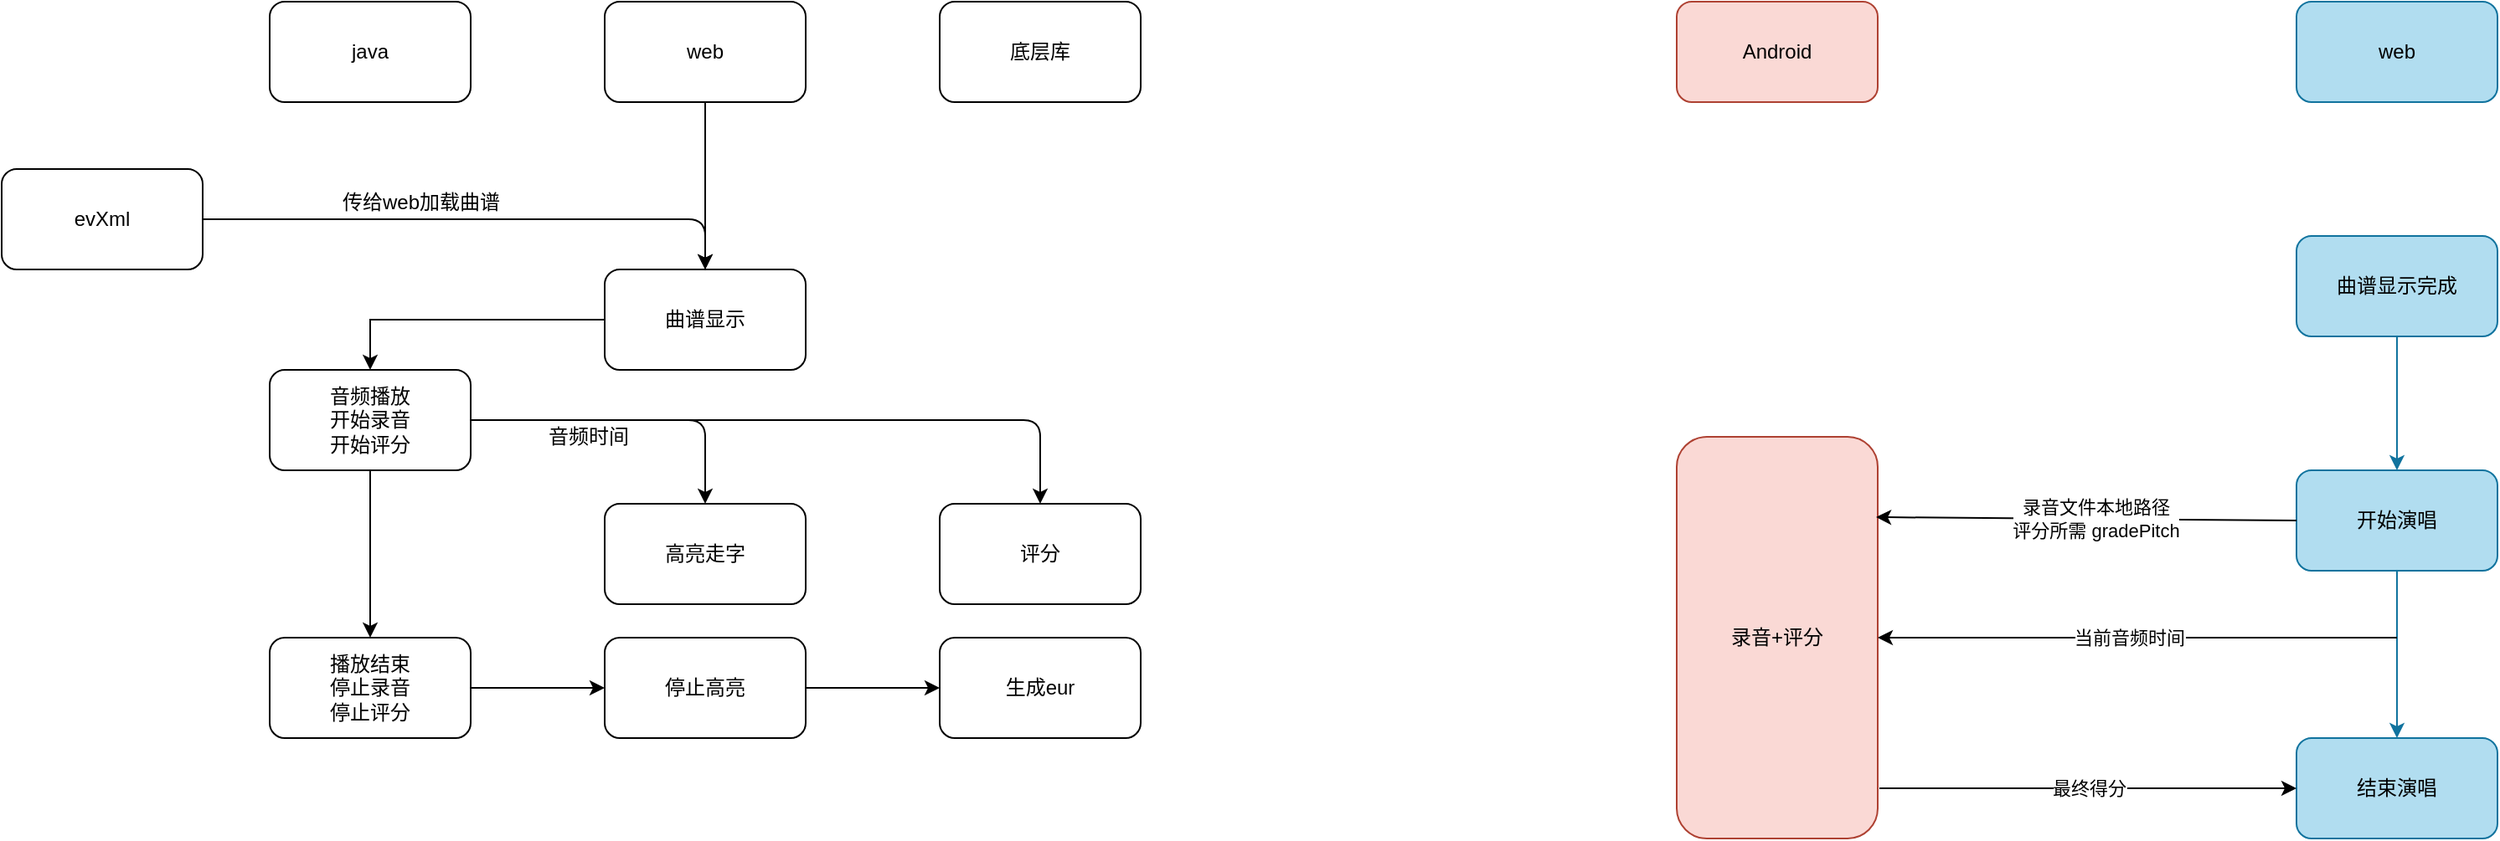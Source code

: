 <mxfile version="14.6.13" type="github">
  <diagram id="Ja3m8BbQZTfEOepFFWqP" name="Page-1">
    <mxGraphModel dx="942" dy="614" grid="1" gridSize="10" guides="1" tooltips="1" connect="1" arrows="1" fold="1" page="1" pageScale="1" pageWidth="1654" pageHeight="2336" math="0" shadow="0">
      <root>
        <mxCell id="0" />
        <mxCell id="1" parent="0" />
        <mxCell id="PZ2wdBxhcZqsCDfZWr7X-2" value="web" style="rounded=1;whiteSpace=wrap;html=1;" parent="1" vertex="1">
          <mxGeometry x="360" y="60" width="120" height="60" as="geometry" />
        </mxCell>
        <mxCell id="PZ2wdBxhcZqsCDfZWr7X-3" value="底层库" style="rounded=1;whiteSpace=wrap;html=1;" parent="1" vertex="1">
          <mxGeometry x="560" y="60" width="120" height="60" as="geometry" />
        </mxCell>
        <mxCell id="PZ2wdBxhcZqsCDfZWr7X-4" value="java" style="rounded=1;whiteSpace=wrap;html=1;" parent="1" vertex="1">
          <mxGeometry x="160" y="60" width="120" height="60" as="geometry" />
        </mxCell>
        <mxCell id="PZ2wdBxhcZqsCDfZWr7X-5" value="evXml" style="rounded=1;whiteSpace=wrap;html=1;" parent="1" vertex="1">
          <mxGeometry y="160" width="120" height="60" as="geometry" />
        </mxCell>
        <mxCell id="PZ2wdBxhcZqsCDfZWr7X-23" value="" style="edgeStyle=orthogonalEdgeStyle;rounded=0;orthogonalLoop=1;jettySize=auto;html=1;entryX=0.5;entryY=0;entryDx=0;entryDy=0;" parent="1" source="PZ2wdBxhcZqsCDfZWr7X-6" target="PZ2wdBxhcZqsCDfZWr7X-12" edge="1">
          <mxGeometry relative="1" as="geometry" />
        </mxCell>
        <mxCell id="PZ2wdBxhcZqsCDfZWr7X-6" value="曲谱显示" style="rounded=1;whiteSpace=wrap;html=1;" parent="1" vertex="1">
          <mxGeometry x="360" y="220" width="120" height="60" as="geometry" />
        </mxCell>
        <mxCell id="PZ2wdBxhcZqsCDfZWr7X-7" value="" style="endArrow=classic;html=1;exitX=1;exitY=0.5;exitDx=0;exitDy=0;entryX=0.5;entryY=0;entryDx=0;entryDy=0;" parent="1" source="PZ2wdBxhcZqsCDfZWr7X-5" target="PZ2wdBxhcZqsCDfZWr7X-6" edge="1">
          <mxGeometry width="50" height="50" relative="1" as="geometry">
            <mxPoint x="200" y="200" as="sourcePoint" />
            <mxPoint x="250" y="150" as="targetPoint" />
            <Array as="points">
              <mxPoint x="420" y="190" />
            </Array>
          </mxGeometry>
        </mxCell>
        <mxCell id="PZ2wdBxhcZqsCDfZWr7X-8" value="" style="endArrow=classic;html=1;exitX=0.5;exitY=1;exitDx=0;exitDy=0;entryX=0.5;entryY=0;entryDx=0;entryDy=0;" parent="1" source="PZ2wdBxhcZqsCDfZWr7X-2" target="PZ2wdBxhcZqsCDfZWr7X-6" edge="1">
          <mxGeometry width="50" height="50" relative="1" as="geometry">
            <mxPoint x="390" y="330" as="sourcePoint" />
            <mxPoint x="440" y="280" as="targetPoint" />
          </mxGeometry>
        </mxCell>
        <mxCell id="PZ2wdBxhcZqsCDfZWr7X-9" value="传给web加载曲谱" style="text;html=1;align=center;verticalAlign=middle;resizable=0;points=[];autosize=1;" parent="1" vertex="1">
          <mxGeometry x="195" y="170" width="110" height="20" as="geometry" />
        </mxCell>
        <mxCell id="PZ2wdBxhcZqsCDfZWr7X-25" value="" style="edgeStyle=orthogonalEdgeStyle;rounded=0;orthogonalLoop=1;jettySize=auto;html=1;" parent="1" source="PZ2wdBxhcZqsCDfZWr7X-12" target="PZ2wdBxhcZqsCDfZWr7X-14" edge="1">
          <mxGeometry relative="1" as="geometry" />
        </mxCell>
        <mxCell id="PZ2wdBxhcZqsCDfZWr7X-12" value="音频播放&lt;br&gt;开始录音&lt;br&gt;开始评分" style="rounded=1;whiteSpace=wrap;html=1;" parent="1" vertex="1">
          <mxGeometry x="160" y="280" width="120" height="60" as="geometry" />
        </mxCell>
        <mxCell id="PZ2wdBxhcZqsCDfZWr7X-13" value="评分" style="rounded=1;whiteSpace=wrap;html=1;" parent="1" vertex="1">
          <mxGeometry x="560" y="360" width="120" height="60" as="geometry" />
        </mxCell>
        <mxCell id="PZ2wdBxhcZqsCDfZWr7X-22" value="" style="edgeStyle=orthogonalEdgeStyle;rounded=0;orthogonalLoop=1;jettySize=auto;html=1;" parent="1" source="PZ2wdBxhcZqsCDfZWr7X-14" target="PZ2wdBxhcZqsCDfZWr7X-19" edge="1">
          <mxGeometry relative="1" as="geometry" />
        </mxCell>
        <mxCell id="PZ2wdBxhcZqsCDfZWr7X-14" value="播放结束&lt;br&gt;停止录音&lt;br&gt;停止评分" style="rounded=1;whiteSpace=wrap;html=1;" parent="1" vertex="1">
          <mxGeometry x="160" y="440" width="120" height="60" as="geometry" />
        </mxCell>
        <mxCell id="PZ2wdBxhcZqsCDfZWr7X-15" value="高亮走字" style="rounded=1;whiteSpace=wrap;html=1;" parent="1" vertex="1">
          <mxGeometry x="360" y="360" width="120" height="60" as="geometry" />
        </mxCell>
        <mxCell id="PZ2wdBxhcZqsCDfZWr7X-16" value="" style="endArrow=classic;html=1;exitX=1;exitY=0.5;exitDx=0;exitDy=0;entryX=0.5;entryY=0;entryDx=0;entryDy=0;" parent="1" source="PZ2wdBxhcZqsCDfZWr7X-12" target="PZ2wdBxhcZqsCDfZWr7X-15" edge="1">
          <mxGeometry width="50" height="50" relative="1" as="geometry">
            <mxPoint x="390" y="330" as="sourcePoint" />
            <mxPoint x="440" y="280" as="targetPoint" />
            <Array as="points">
              <mxPoint x="420" y="310" />
            </Array>
          </mxGeometry>
        </mxCell>
        <mxCell id="PZ2wdBxhcZqsCDfZWr7X-17" value="" style="endArrow=classic;html=1;exitX=1;exitY=0.5;exitDx=0;exitDy=0;entryX=0.5;entryY=0;entryDx=0;entryDy=0;" parent="1" source="PZ2wdBxhcZqsCDfZWr7X-12" target="PZ2wdBxhcZqsCDfZWr7X-13" edge="1">
          <mxGeometry width="50" height="50" relative="1" as="geometry">
            <mxPoint x="390" y="330" as="sourcePoint" />
            <mxPoint x="440" y="280" as="targetPoint" />
            <Array as="points">
              <mxPoint x="620" y="310" />
            </Array>
          </mxGeometry>
        </mxCell>
        <mxCell id="PZ2wdBxhcZqsCDfZWr7X-18" value="音频时间" style="text;html=1;align=center;verticalAlign=middle;resizable=0;points=[];autosize=1;" parent="1" vertex="1">
          <mxGeometry x="320" y="310" width="60" height="20" as="geometry" />
        </mxCell>
        <mxCell id="PZ2wdBxhcZqsCDfZWr7X-21" value="" style="edgeStyle=orthogonalEdgeStyle;rounded=0;orthogonalLoop=1;jettySize=auto;html=1;" parent="1" source="PZ2wdBxhcZqsCDfZWr7X-19" target="PZ2wdBxhcZqsCDfZWr7X-20" edge="1">
          <mxGeometry relative="1" as="geometry" />
        </mxCell>
        <mxCell id="PZ2wdBxhcZqsCDfZWr7X-19" value="停止高亮" style="rounded=1;whiteSpace=wrap;html=1;" parent="1" vertex="1">
          <mxGeometry x="360" y="440" width="120" height="60" as="geometry" />
        </mxCell>
        <mxCell id="PZ2wdBxhcZqsCDfZWr7X-20" value="生成eur" style="whiteSpace=wrap;html=1;rounded=1;" parent="1" vertex="1">
          <mxGeometry x="560" y="440" width="120" height="60" as="geometry" />
        </mxCell>
        <mxCell id="9oCiaYpfK88l5xFuM-Lq-363" value="Android" style="rounded=1;whiteSpace=wrap;html=1;fillColor=#fad9d5;strokeColor=#ae4132;" vertex="1" parent="1">
          <mxGeometry x="1000" y="60" width="120" height="60" as="geometry" />
        </mxCell>
        <mxCell id="9oCiaYpfK88l5xFuM-Lq-364" value="web" style="rounded=1;whiteSpace=wrap;html=1;fillColor=#b1ddf0;strokeColor=#10739e;" vertex="1" parent="1">
          <mxGeometry x="1370" y="60" width="120" height="60" as="geometry" />
        </mxCell>
        <mxCell id="9oCiaYpfK88l5xFuM-Lq-372" value="" style="edgeStyle=orthogonalEdgeStyle;rounded=0;orthogonalLoop=1;jettySize=auto;html=1;fillColor=#b1ddf0;strokeColor=#10739e;" edge="1" parent="1" source="9oCiaYpfK88l5xFuM-Lq-367" target="9oCiaYpfK88l5xFuM-Lq-371">
          <mxGeometry relative="1" as="geometry" />
        </mxCell>
        <mxCell id="9oCiaYpfK88l5xFuM-Lq-367" value="曲谱显示完成" style="whiteSpace=wrap;html=1;rounded=1;fillColor=#b1ddf0;strokeColor=#10739e;" vertex="1" parent="1">
          <mxGeometry x="1370" y="200" width="120" height="60" as="geometry" />
        </mxCell>
        <mxCell id="9oCiaYpfK88l5xFuM-Lq-378" value="" style="edgeStyle=orthogonalEdgeStyle;rounded=0;orthogonalLoop=1;jettySize=auto;html=1;fillColor=#b1ddf0;strokeColor=#10739e;" edge="1" parent="1" source="9oCiaYpfK88l5xFuM-Lq-371" target="9oCiaYpfK88l5xFuM-Lq-377">
          <mxGeometry relative="1" as="geometry" />
        </mxCell>
        <mxCell id="9oCiaYpfK88l5xFuM-Lq-371" value="开始演唱" style="whiteSpace=wrap;html=1;rounded=1;fillColor=#b1ddf0;strokeColor=#10739e;" vertex="1" parent="1">
          <mxGeometry x="1370" y="340" width="120" height="60" as="geometry" />
        </mxCell>
        <mxCell id="9oCiaYpfK88l5xFuM-Lq-373" value="录音+评分" style="whiteSpace=wrap;html=1;rounded=1;fillColor=#fad9d5;strokeColor=#ae4132;" vertex="1" parent="1">
          <mxGeometry x="1000" y="320" width="120" height="240" as="geometry" />
        </mxCell>
        <mxCell id="9oCiaYpfK88l5xFuM-Lq-375" value="" style="endArrow=classic;html=1;exitX=0;exitY=0.5;exitDx=0;exitDy=0;entryX=0.992;entryY=0.2;entryDx=0;entryDy=0;entryPerimeter=0;" edge="1" parent="1" source="9oCiaYpfK88l5xFuM-Lq-371" target="9oCiaYpfK88l5xFuM-Lq-373">
          <mxGeometry relative="1" as="geometry">
            <mxPoint x="1340" y="460" as="sourcePoint" />
            <mxPoint x="1460" y="340" as="targetPoint" />
          </mxGeometry>
        </mxCell>
        <mxCell id="9oCiaYpfK88l5xFuM-Lq-376" value="录音文件本地路径&lt;br&gt;评分所需 gradePitch" style="edgeLabel;resizable=0;html=1;align=center;verticalAlign=middle;" connectable="0" vertex="1" parent="9oCiaYpfK88l5xFuM-Lq-375">
          <mxGeometry relative="1" as="geometry">
            <mxPoint x="5" as="offset" />
          </mxGeometry>
        </mxCell>
        <mxCell id="9oCiaYpfK88l5xFuM-Lq-377" value="结束演唱" style="whiteSpace=wrap;html=1;rounded=1;fillColor=#b1ddf0;strokeColor=#10739e;" vertex="1" parent="1">
          <mxGeometry x="1370" y="500" width="120" height="60" as="geometry" />
        </mxCell>
        <mxCell id="9oCiaYpfK88l5xFuM-Lq-381" value="" style="endArrow=classic;html=1;" edge="1" parent="1">
          <mxGeometry relative="1" as="geometry">
            <mxPoint x="1430" y="440" as="sourcePoint" />
            <mxPoint x="1120" y="440" as="targetPoint" />
          </mxGeometry>
        </mxCell>
        <mxCell id="9oCiaYpfK88l5xFuM-Lq-382" value="当前音频时间" style="edgeLabel;resizable=0;html=1;align=center;verticalAlign=middle;" connectable="0" vertex="1" parent="9oCiaYpfK88l5xFuM-Lq-381">
          <mxGeometry relative="1" as="geometry">
            <mxPoint x="-5" as="offset" />
          </mxGeometry>
        </mxCell>
        <mxCell id="9oCiaYpfK88l5xFuM-Lq-383" value="" style="endArrow=classic;html=1;entryX=0;entryY=0.5;entryDx=0;entryDy=0;" edge="1" parent="1" target="9oCiaYpfK88l5xFuM-Lq-377">
          <mxGeometry relative="1" as="geometry">
            <mxPoint x="1121" y="530" as="sourcePoint" />
            <mxPoint x="1460" y="440" as="targetPoint" />
          </mxGeometry>
        </mxCell>
        <mxCell id="9oCiaYpfK88l5xFuM-Lq-384" value="最终得分" style="edgeLabel;resizable=0;html=1;align=center;verticalAlign=middle;" connectable="0" vertex="1" parent="9oCiaYpfK88l5xFuM-Lq-383">
          <mxGeometry relative="1" as="geometry">
            <mxPoint as="offset" />
          </mxGeometry>
        </mxCell>
      </root>
    </mxGraphModel>
  </diagram>
</mxfile>
